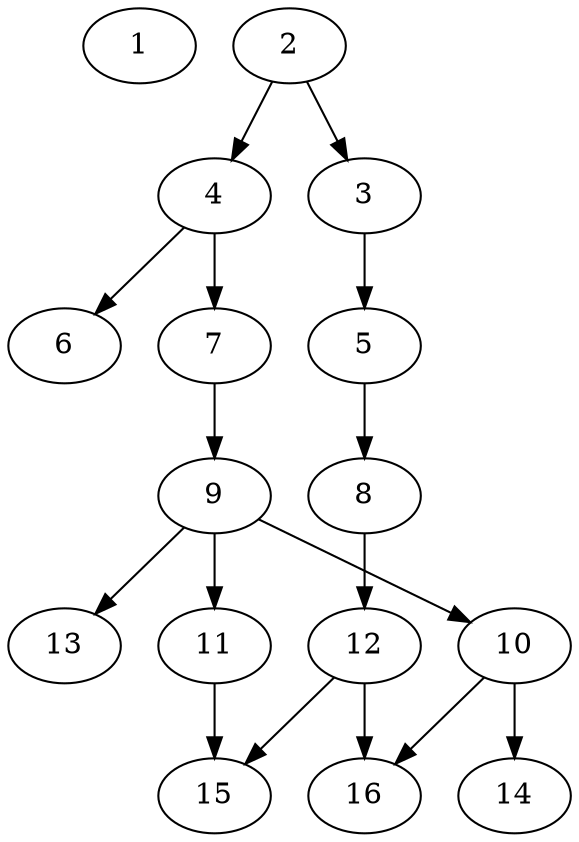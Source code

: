 // DAG (tier=1-easy, mode=compute, n=16, ccr=0.273, fat=0.416, density=0.398, regular=0.613, jump=0.065, mindata=262144, maxdata=2097152)
// DAG automatically generated by daggen at Sun Aug 24 16:33:32 2025
// /home/ermia/Project/Environments/daggen/bin/daggen --dot --ccr 0.273 --fat 0.416 --regular 0.613 --density 0.398 --jump 0.065 --mindata 262144 --maxdata 2097152 -n 16 
digraph G {
  1 [size="1641111503570741", alpha="0.04", expect_size="820555751785370"]
  2 [size="112908299300503552", alpha="0.12", expect_size="56454149650251776"]
  2 -> 3 [size ="1868847644672"]
  2 -> 4 [size ="1868847644672"]
  3 [size="36843468214128328", alpha="0.07", expect_size="18421734107064164"]
  3 -> 5 [size ="28493156974592"]
  4 [size="37332549472102936", alpha="0.14", expect_size="18666274736051468"]
  4 -> 6 [size ="17177864306688"]
  4 -> 7 [size ="17177864306688"]
  5 [size="2779220201636368", alpha="0.19", expect_size="1389610100818184"]
  5 -> 8 [size ="4858019053568"]
  6 [size="195971713323117", alpha="0.00", expect_size="97985856661558"]
  7 [size="508157942987058", alpha="0.14", expect_size="254078971493529"]
  7 -> 9 [size ="29743395110912"]
  8 [size="183126262138858", alpha="0.11", expect_size="91563131069429"]
  8 -> 12 [size ="14046187225088"]
  9 [size="40225118064205184", alpha="0.20", expect_size="20112559032102592"]
  9 -> 10 [size ="27028304691200"]
  9 -> 11 [size ="27028304691200"]
  9 -> 13 [size ="27028304691200"]
  10 [size="71526050773853", alpha="0.20", expect_size="35763025386926"]
  10 -> 14 [size ="1486805270528"]
  10 -> 16 [size ="1486805270528"]
  11 [size="120987711531122688", alpha="0.16", expect_size="60493855765561344"]
  11 -> 15 [size ="1956969971712"]
  12 [size="1273882716991876", alpha="0.03", expect_size="636941358495938"]
  12 -> 15 [size ="27239521452032"]
  12 -> 16 [size ="27239521452032"]
  13 [size="836924372262870", alpha="0.08", expect_size="418462186131435"]
  14 [size="2077083696589963264", alpha="0.09", expect_size="1038541848294981632"]
  15 [size="8146808991645696000", alpha="0.11", expect_size="4073404495822848000"]
  16 [size="21165511986957196", alpha="0.11", expect_size="10582755993478598"]
}